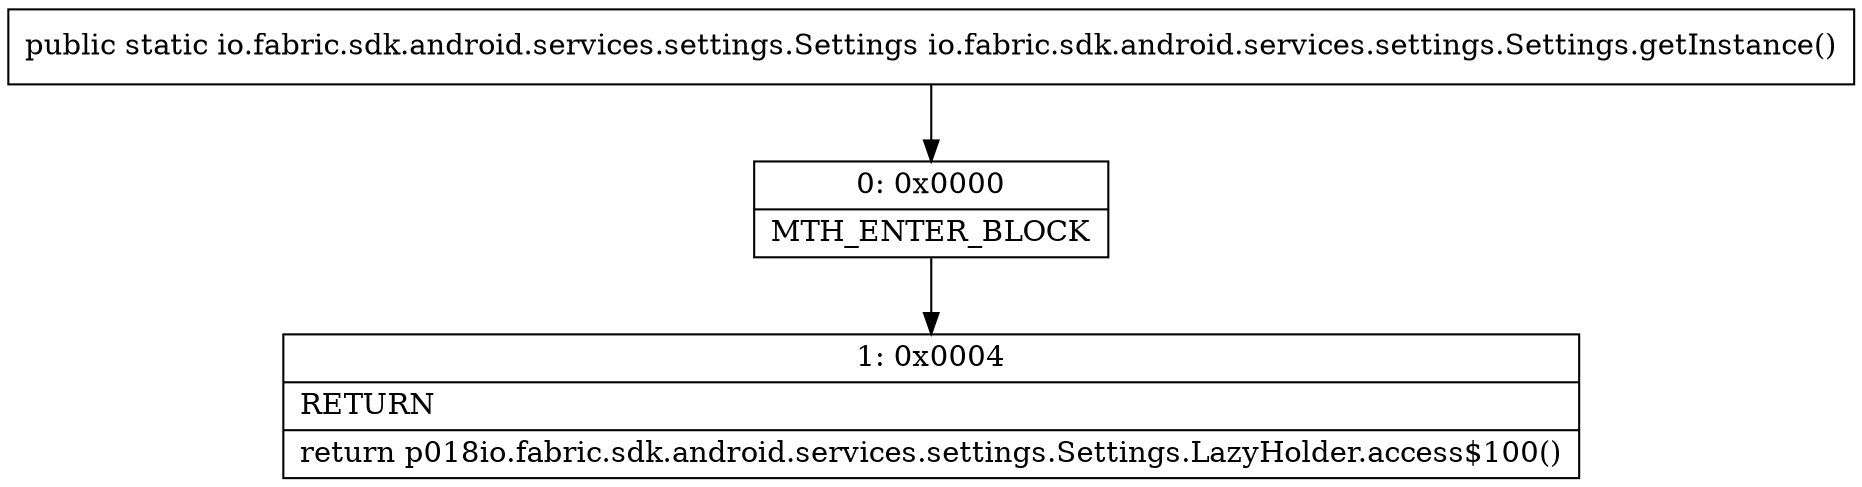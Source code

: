 digraph "CFG forio.fabric.sdk.android.services.settings.Settings.getInstance()Lio\/fabric\/sdk\/android\/services\/settings\/Settings;" {
Node_0 [shape=record,label="{0\:\ 0x0000|MTH_ENTER_BLOCK\l}"];
Node_1 [shape=record,label="{1\:\ 0x0004|RETURN\l|return p018io.fabric.sdk.android.services.settings.Settings.LazyHolder.access$100()\l}"];
MethodNode[shape=record,label="{public static io.fabric.sdk.android.services.settings.Settings io.fabric.sdk.android.services.settings.Settings.getInstance() }"];
MethodNode -> Node_0;
Node_0 -> Node_1;
}

